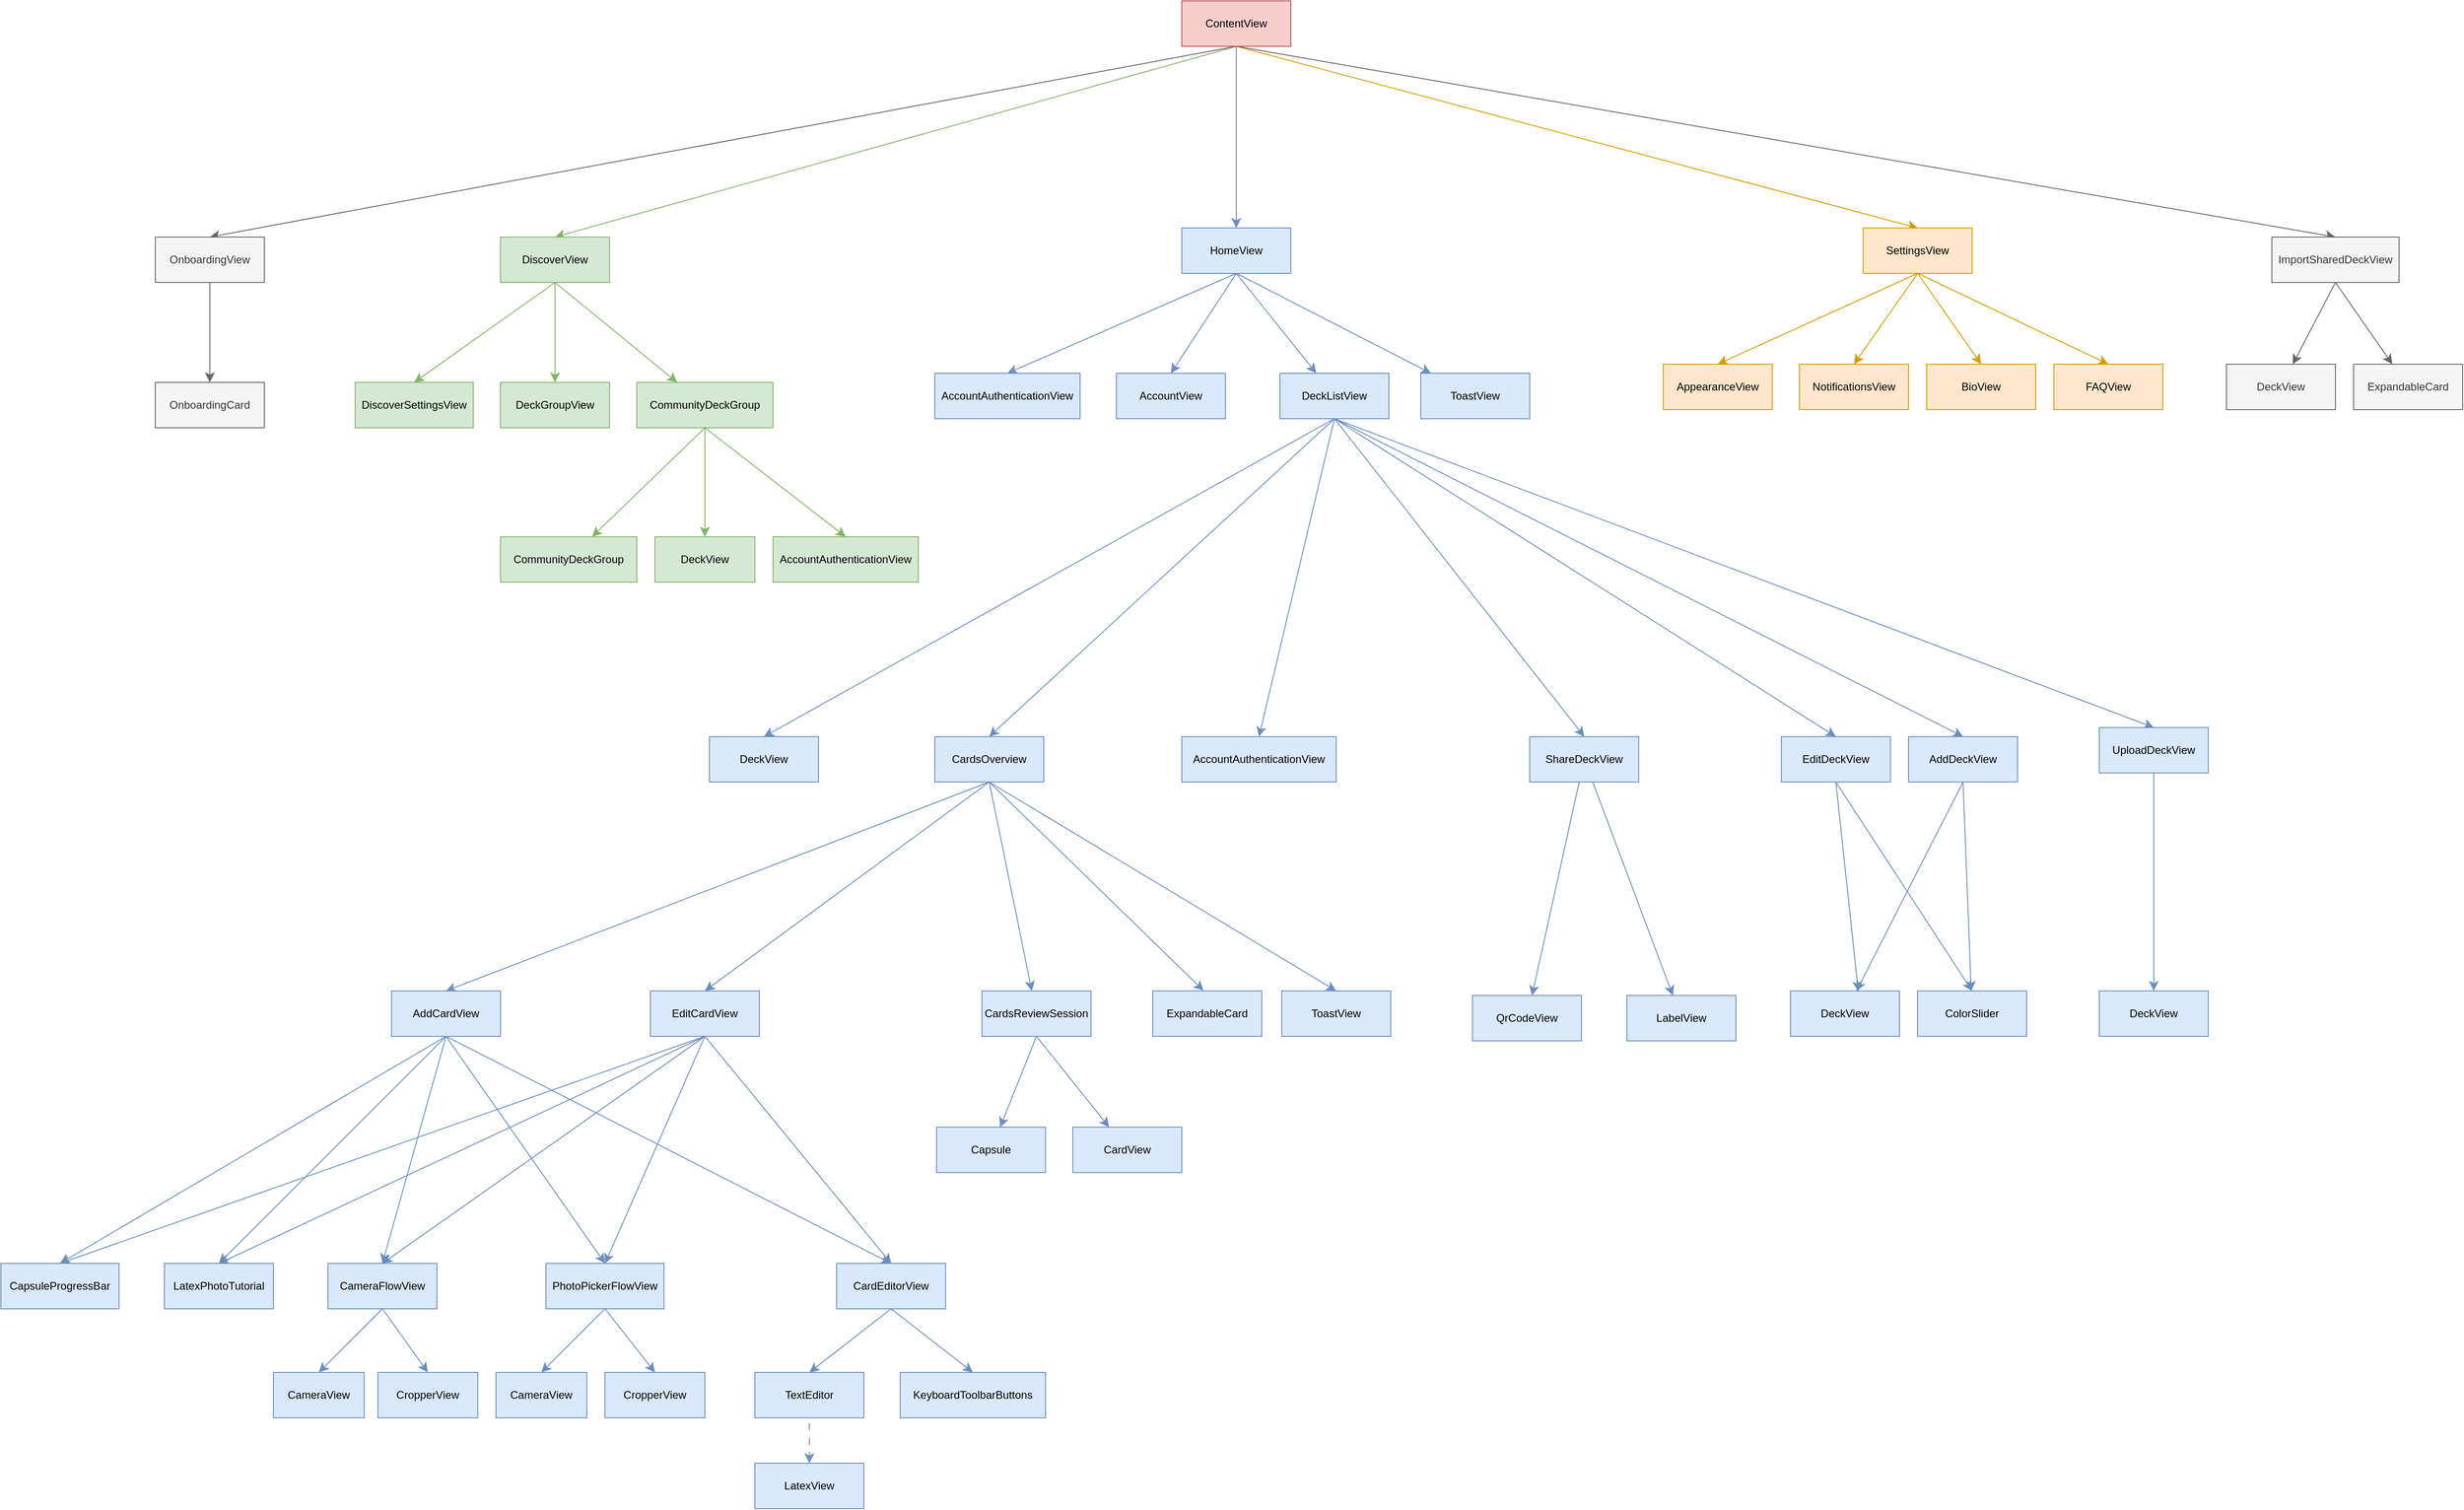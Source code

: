 <mxfile version="27.1.1">
  <diagram name="Page-1" id="-WR8DfkSUxg_KBe9YU5m">
    <mxGraphModel dx="4283" dy="1524" grid="1" gridSize="10" guides="1" tooltips="1" connect="1" arrows="1" fold="1" page="1" pageScale="1" pageWidth="850" pageHeight="1100" math="0" shadow="0">
      <root>
        <mxCell id="0" />
        <mxCell id="1" parent="0" />
        <mxCell id="0SsIEOhFhzTk_DGAFsbN-10" value="" style="edgeStyle=none;curved=1;rounded=0;orthogonalLoop=1;jettySize=auto;html=1;fontSize=12;startSize=8;endSize=8;entryX=0.5;entryY=0;entryDx=0;entryDy=0;exitX=0.5;exitY=1;exitDx=0;exitDy=0;fillColor=#ffe6cc;strokeColor=#d79b00;" edge="1" parent="1" source="0SsIEOhFhzTk_DGAFsbN-2" target="0SsIEOhFhzTk_DGAFsbN-9">
          <mxGeometry relative="1" as="geometry" />
        </mxCell>
        <mxCell id="0SsIEOhFhzTk_DGAFsbN-14" value="" style="edgeStyle=none;curved=1;rounded=0;orthogonalLoop=1;jettySize=auto;html=1;fontSize=12;startSize=8;endSize=8;entryX=0.5;entryY=0;entryDx=0;entryDy=0;exitX=0.5;exitY=1;exitDx=0;exitDy=0;fillColor=#d5e8d4;strokeColor=#82b366;" edge="1" parent="1" source="0SsIEOhFhzTk_DGAFsbN-2" target="0SsIEOhFhzTk_DGAFsbN-13">
          <mxGeometry relative="1" as="geometry" />
        </mxCell>
        <mxCell id="0SsIEOhFhzTk_DGAFsbN-16" value="" style="edgeStyle=none;curved=1;rounded=0;orthogonalLoop=1;jettySize=auto;html=1;fontSize=12;startSize=8;endSize=8;exitX=0.5;exitY=1;exitDx=0;exitDy=0;flowAnimation=0;fillColor=#dae8fc;strokeColor=#6c8ebf;" edge="1" parent="1" source="0SsIEOhFhzTk_DGAFsbN-2" target="0SsIEOhFhzTk_DGAFsbN-15">
          <mxGeometry relative="1" as="geometry" />
        </mxCell>
        <mxCell id="0SsIEOhFhzTk_DGAFsbN-18" value="" style="edgeStyle=none;curved=1;rounded=0;orthogonalLoop=1;jettySize=auto;html=1;fontSize=12;startSize=8;endSize=8;entryX=0.5;entryY=0;entryDx=0;entryDy=0;exitX=0.5;exitY=1;exitDx=0;exitDy=0;fillColor=#f5f5f5;strokeColor=#666666;" edge="1" parent="1" source="0SsIEOhFhzTk_DGAFsbN-2" target="0SsIEOhFhzTk_DGAFsbN-17">
          <mxGeometry relative="1" as="geometry" />
        </mxCell>
        <mxCell id="0SsIEOhFhzTk_DGAFsbN-20" value="" style="edgeStyle=none;curved=1;rounded=0;orthogonalLoop=1;jettySize=auto;html=1;fontSize=12;startSize=8;endSize=8;entryX=0.5;entryY=0;entryDx=0;entryDy=0;exitX=0.5;exitY=1;exitDx=0;exitDy=0;fillColor=#f5f5f5;strokeColor=#666666;" edge="1" parent="1" source="0SsIEOhFhzTk_DGAFsbN-2" target="0SsIEOhFhzTk_DGAFsbN-19">
          <mxGeometry relative="1" as="geometry" />
        </mxCell>
        <mxCell id="0SsIEOhFhzTk_DGAFsbN-2" value="ContentView" style="whiteSpace=wrap;html=1;rounded=0;fillColor=#f8cecc;strokeColor=#b85450;" vertex="1" parent="1">
          <mxGeometry x="370" y="430" width="120" height="50" as="geometry" />
        </mxCell>
        <mxCell id="0SsIEOhFhzTk_DGAFsbN-73" value="" style="edgeStyle=none;curved=1;rounded=0;orthogonalLoop=1;jettySize=auto;html=1;fontSize=12;startSize=8;endSize=8;exitX=0.5;exitY=1;exitDx=0;exitDy=0;entryX=0.5;entryY=0;entryDx=0;entryDy=0;fillColor=#ffe6cc;strokeColor=#d79b00;" edge="1" parent="1" source="0SsIEOhFhzTk_DGAFsbN-9" target="0SsIEOhFhzTk_DGAFsbN-72">
          <mxGeometry relative="1" as="geometry" />
        </mxCell>
        <mxCell id="0SsIEOhFhzTk_DGAFsbN-75" value="" style="edgeStyle=none;curved=1;rounded=0;orthogonalLoop=1;jettySize=auto;html=1;fontSize=12;startSize=8;endSize=8;exitX=0.5;exitY=1;exitDx=0;exitDy=0;entryX=0.5;entryY=0;entryDx=0;entryDy=0;fillColor=#ffe6cc;strokeColor=#d79b00;" edge="1" parent="1" source="0SsIEOhFhzTk_DGAFsbN-9" target="0SsIEOhFhzTk_DGAFsbN-74">
          <mxGeometry relative="1" as="geometry" />
        </mxCell>
        <mxCell id="0SsIEOhFhzTk_DGAFsbN-79" value="" style="edgeStyle=none;curved=1;rounded=0;orthogonalLoop=1;jettySize=auto;html=1;fontSize=12;startSize=8;endSize=8;exitX=0.5;exitY=1;exitDx=0;exitDy=0;entryX=0.5;entryY=0;entryDx=0;entryDy=0;fillColor=#ffe6cc;strokeColor=#d79b00;" edge="1" parent="1" source="0SsIEOhFhzTk_DGAFsbN-9" target="0SsIEOhFhzTk_DGAFsbN-78">
          <mxGeometry relative="1" as="geometry" />
        </mxCell>
        <mxCell id="0SsIEOhFhzTk_DGAFsbN-81" value="" style="edgeStyle=none;curved=1;rounded=0;orthogonalLoop=1;jettySize=auto;html=1;fontSize=12;startSize=8;endSize=8;exitX=0.5;exitY=1;exitDx=0;exitDy=0;entryX=0.5;entryY=0;entryDx=0;entryDy=0;fillColor=#ffe6cc;strokeColor=#d79b00;" edge="1" parent="1" source="0SsIEOhFhzTk_DGAFsbN-9" target="0SsIEOhFhzTk_DGAFsbN-80">
          <mxGeometry relative="1" as="geometry" />
        </mxCell>
        <mxCell id="0SsIEOhFhzTk_DGAFsbN-9" value="SettingsView" style="whiteSpace=wrap;html=1;rounded=0;fillColor=#ffe6cc;strokeColor=#d79b00;" vertex="1" parent="1">
          <mxGeometry x="1120" y="680" width="120" height="50" as="geometry" />
        </mxCell>
        <mxCell id="0SsIEOhFhzTk_DGAFsbN-30" value="" style="edgeStyle=none;curved=1;rounded=0;orthogonalLoop=1;jettySize=auto;html=1;fontSize=12;startSize=8;endSize=8;exitX=0.5;exitY=1;exitDx=0;exitDy=0;fillColor=#d5e8d4;strokeColor=#82b366;" edge="1" parent="1" source="0SsIEOhFhzTk_DGAFsbN-13" target="0SsIEOhFhzTk_DGAFsbN-29">
          <mxGeometry relative="1" as="geometry" />
        </mxCell>
        <mxCell id="0SsIEOhFhzTk_DGAFsbN-32" value="" style="edgeStyle=none;curved=1;rounded=0;orthogonalLoop=1;jettySize=auto;html=1;fontSize=12;startSize=8;endSize=8;entryX=0.5;entryY=0;entryDx=0;entryDy=0;exitX=0.5;exitY=1;exitDx=0;exitDy=0;fillColor=#d5e8d4;strokeColor=#82b366;" edge="1" parent="1" source="0SsIEOhFhzTk_DGAFsbN-13" target="0SsIEOhFhzTk_DGAFsbN-31">
          <mxGeometry relative="1" as="geometry">
            <mxPoint x="-143" y="900" as="targetPoint" />
          </mxGeometry>
        </mxCell>
        <mxCell id="0SsIEOhFhzTk_DGAFsbN-34" value="" style="edgeStyle=none;curved=1;rounded=0;orthogonalLoop=1;jettySize=auto;html=1;fontSize=12;startSize=8;endSize=8;exitX=0.5;exitY=1;exitDx=0;exitDy=0;fillColor=#d5e8d4;strokeColor=#82b366;" edge="1" parent="1" source="0SsIEOhFhzTk_DGAFsbN-13" target="0SsIEOhFhzTk_DGAFsbN-33">
          <mxGeometry relative="1" as="geometry" />
        </mxCell>
        <mxCell id="0SsIEOhFhzTk_DGAFsbN-13" value="DiscoverView" style="whiteSpace=wrap;html=1;rounded=0;fillColor=#d5e8d4;strokeColor=#82b366;" vertex="1" parent="1">
          <mxGeometry x="-380" y="690" width="120" height="50" as="geometry" />
        </mxCell>
        <mxCell id="0SsIEOhFhzTk_DGAFsbN-44" value="" style="edgeStyle=none;curved=1;rounded=0;orthogonalLoop=1;jettySize=auto;html=1;fontSize=12;startSize=8;endSize=8;exitX=0.5;exitY=1;exitDx=0;exitDy=0;flowAnimation=0;fillColor=#dae8fc;strokeColor=#6c8ebf;" edge="1" parent="1" source="0SsIEOhFhzTk_DGAFsbN-15" target="0SsIEOhFhzTk_DGAFsbN-43">
          <mxGeometry relative="1" as="geometry" />
        </mxCell>
        <mxCell id="0SsIEOhFhzTk_DGAFsbN-47" value="" style="edgeStyle=none;curved=1;rounded=0;orthogonalLoop=1;jettySize=auto;html=1;fontSize=12;startSize=8;endSize=8;exitX=0.5;exitY=1;exitDx=0;exitDy=0;fillColor=#dae8fc;strokeColor=#6c8ebf;" edge="1" parent="1" source="0SsIEOhFhzTk_DGAFsbN-15" target="0SsIEOhFhzTk_DGAFsbN-46">
          <mxGeometry relative="1" as="geometry" />
        </mxCell>
        <mxCell id="0SsIEOhFhzTk_DGAFsbN-49" value="" style="edgeStyle=none;curved=1;rounded=0;orthogonalLoop=1;jettySize=auto;html=1;fontSize=12;startSize=8;endSize=8;exitX=0.5;exitY=1;exitDx=0;exitDy=0;entryX=0.5;entryY=0;entryDx=0;entryDy=0;fillColor=#dae8fc;strokeColor=#6c8ebf;" edge="1" parent="1" source="0SsIEOhFhzTk_DGAFsbN-15" target="0SsIEOhFhzTk_DGAFsbN-48">
          <mxGeometry relative="1" as="geometry" />
        </mxCell>
        <mxCell id="0SsIEOhFhzTk_DGAFsbN-54" value="" style="edgeStyle=none;curved=1;rounded=0;orthogonalLoop=1;jettySize=auto;html=1;fontSize=12;startSize=8;endSize=8;exitX=0.5;exitY=1;exitDx=0;exitDy=0;entryX=0.5;entryY=0;entryDx=0;entryDy=0;fillColor=#dae8fc;strokeColor=#6c8ebf;" edge="1" parent="1" source="0SsIEOhFhzTk_DGAFsbN-15" target="0SsIEOhFhzTk_DGAFsbN-53">
          <mxGeometry relative="1" as="geometry" />
        </mxCell>
        <mxCell id="0SsIEOhFhzTk_DGAFsbN-15" value="HomeView" style="whiteSpace=wrap;html=1;rounded=0;fillColor=#dae8fc;strokeColor=#6c8ebf;" vertex="1" parent="1">
          <mxGeometry x="370" y="680" width="120" height="50" as="geometry" />
        </mxCell>
        <mxCell id="0SsIEOhFhzTk_DGAFsbN-26" value="" style="edgeStyle=none;curved=1;rounded=0;orthogonalLoop=1;jettySize=auto;html=1;fontSize=12;startSize=8;endSize=8;exitX=0.5;exitY=1;exitDx=0;exitDy=0;fillColor=#f5f5f5;strokeColor=#666666;" edge="1" parent="1" source="0SsIEOhFhzTk_DGAFsbN-17" target="0SsIEOhFhzTk_DGAFsbN-25">
          <mxGeometry relative="1" as="geometry" />
        </mxCell>
        <mxCell id="0SsIEOhFhzTk_DGAFsbN-28" value="" style="edgeStyle=none;curved=1;rounded=0;orthogonalLoop=1;jettySize=auto;html=1;fontSize=12;startSize=8;endSize=8;exitX=0.5;exitY=1;exitDx=0;exitDy=0;fillColor=#f5f5f5;strokeColor=#666666;" edge="1" parent="1" source="0SsIEOhFhzTk_DGAFsbN-17" target="0SsIEOhFhzTk_DGAFsbN-27">
          <mxGeometry relative="1" as="geometry" />
        </mxCell>
        <mxCell id="0SsIEOhFhzTk_DGAFsbN-17" value="ImportSharedDeckView" style="whiteSpace=wrap;html=1;rounded=0;fillColor=#f5f5f5;fontColor=#333333;strokeColor=#666666;" vertex="1" parent="1">
          <mxGeometry x="1570" y="690" width="140" height="50" as="geometry" />
        </mxCell>
        <mxCell id="0SsIEOhFhzTk_DGAFsbN-23" value="" style="edgeStyle=none;curved=1;rounded=0;orthogonalLoop=1;jettySize=auto;html=1;fontSize=12;startSize=8;endSize=8;fillColor=#f5f5f5;strokeColor=#666666;" edge="1" parent="1" source="0SsIEOhFhzTk_DGAFsbN-19" target="0SsIEOhFhzTk_DGAFsbN-22">
          <mxGeometry relative="1" as="geometry" />
        </mxCell>
        <mxCell id="0SsIEOhFhzTk_DGAFsbN-19" value="OnboardingView" style="whiteSpace=wrap;html=1;rounded=0;fillColor=#f5f5f5;fontColor=#333333;strokeColor=#666666;" vertex="1" parent="1">
          <mxGeometry x="-760" y="690" width="120" height="50" as="geometry" />
        </mxCell>
        <mxCell id="0SsIEOhFhzTk_DGAFsbN-22" value="OnboardingCard" style="whiteSpace=wrap;html=1;rounded=0;fillColor=#f5f5f5;fontColor=#333333;strokeColor=#666666;" vertex="1" parent="1">
          <mxGeometry x="-760" y="850" width="120" height="50" as="geometry" />
        </mxCell>
        <mxCell id="0SsIEOhFhzTk_DGAFsbN-25" value="DeckView" style="whiteSpace=wrap;html=1;rounded=0;fillColor=#f5f5f5;fontColor=#333333;strokeColor=#666666;" vertex="1" parent="1">
          <mxGeometry x="1520" y="830" width="120" height="50" as="geometry" />
        </mxCell>
        <mxCell id="0SsIEOhFhzTk_DGAFsbN-27" value="ExpandableCard" style="whiteSpace=wrap;html=1;rounded=0;fillColor=#f5f5f5;fontColor=#333333;strokeColor=#666666;" vertex="1" parent="1">
          <mxGeometry x="1660" y="830" width="120" height="50" as="geometry" />
        </mxCell>
        <mxCell id="0SsIEOhFhzTk_DGAFsbN-36" value="" style="edgeStyle=none;curved=1;rounded=0;orthogonalLoop=1;jettySize=auto;html=1;fontSize=12;startSize=8;endSize=8;exitX=0.5;exitY=1;exitDx=0;exitDy=0;fillColor=#d5e8d4;strokeColor=#82b366;" edge="1" parent="1" source="0SsIEOhFhzTk_DGAFsbN-29" target="0SsIEOhFhzTk_DGAFsbN-35">
          <mxGeometry relative="1" as="geometry" />
        </mxCell>
        <mxCell id="0SsIEOhFhzTk_DGAFsbN-39" value="" style="edgeStyle=none;curved=1;rounded=0;orthogonalLoop=1;jettySize=auto;html=1;fontSize=12;startSize=8;endSize=8;exitX=0.5;exitY=1;exitDx=0;exitDy=0;entryX=0.5;entryY=0;entryDx=0;entryDy=0;fillColor=#d5e8d4;strokeColor=#82b366;" edge="1" parent="1" source="0SsIEOhFhzTk_DGAFsbN-29" target="0SsIEOhFhzTk_DGAFsbN-38">
          <mxGeometry relative="1" as="geometry" />
        </mxCell>
        <mxCell id="0SsIEOhFhzTk_DGAFsbN-42" value="" style="edgeStyle=none;curved=1;rounded=0;orthogonalLoop=1;jettySize=auto;html=1;fontSize=12;startSize=8;endSize=8;exitX=0.5;exitY=1;exitDx=0;exitDy=0;entryX=0.5;entryY=0;entryDx=0;entryDy=0;fillColor=#d5e8d4;strokeColor=#82b366;" edge="1" parent="1" source="0SsIEOhFhzTk_DGAFsbN-29" target="0SsIEOhFhzTk_DGAFsbN-41">
          <mxGeometry relative="1" as="geometry" />
        </mxCell>
        <mxCell id="0SsIEOhFhzTk_DGAFsbN-29" value="CommunityDeckGroup" style="whiteSpace=wrap;html=1;rounded=0;fillColor=#d5e8d4;strokeColor=#82b366;" vertex="1" parent="1">
          <mxGeometry x="-230" y="850" width="150" height="50" as="geometry" />
        </mxCell>
        <mxCell id="0SsIEOhFhzTk_DGAFsbN-31" value="DiscoverSettingsView" style="whiteSpace=wrap;html=1;rounded=0;fillColor=#d5e8d4;strokeColor=#82b366;" vertex="1" parent="1">
          <mxGeometry x="-540" y="850" width="130" height="50" as="geometry" />
        </mxCell>
        <mxCell id="0SsIEOhFhzTk_DGAFsbN-33" value="DeckGroupView" style="whiteSpace=wrap;html=1;rounded=0;fillColor=#d5e8d4;strokeColor=#82b366;" vertex="1" parent="1">
          <mxGeometry x="-380" y="850" width="120" height="50" as="geometry" />
        </mxCell>
        <mxCell id="0SsIEOhFhzTk_DGAFsbN-35" value="CommunityDeckGroup" style="whiteSpace=wrap;html=1;rounded=0;fillColor=#d5e8d4;strokeColor=#82b366;" vertex="1" parent="1">
          <mxGeometry x="-380" y="1020" width="150" height="50" as="geometry" />
        </mxCell>
        <mxCell id="0SsIEOhFhzTk_DGAFsbN-38" value="DeckView" style="whiteSpace=wrap;html=1;rounded=0;fillColor=#d5e8d4;strokeColor=#82b366;" vertex="1" parent="1">
          <mxGeometry x="-210" y="1020" width="110" height="50" as="geometry" />
        </mxCell>
        <mxCell id="0SsIEOhFhzTk_DGAFsbN-41" value="AccountAuthenticationView" style="whiteSpace=wrap;html=1;rounded=0;fillColor=#d5e8d4;strokeColor=#82b366;" vertex="1" parent="1">
          <mxGeometry x="-80" y="1020" width="160" height="50" as="geometry" />
        </mxCell>
        <mxCell id="0SsIEOhFhzTk_DGAFsbN-56" value="" style="edgeStyle=none;curved=1;rounded=0;orthogonalLoop=1;jettySize=auto;html=1;fontSize=12;startSize=8;endSize=8;exitX=0.5;exitY=1;exitDx=0;exitDy=0;entryX=0.5;entryY=0;entryDx=0;entryDy=0;flowAnimation=0;fillColor=#dae8fc;strokeColor=#6c8ebf;" edge="1" parent="1" source="0SsIEOhFhzTk_DGAFsbN-43" target="0SsIEOhFhzTk_DGAFsbN-55">
          <mxGeometry relative="1" as="geometry">
            <mxPoint x="510" y="900" as="sourcePoint" />
          </mxGeometry>
        </mxCell>
        <mxCell id="0SsIEOhFhzTk_DGAFsbN-58" value="" style="edgeStyle=none;curved=1;rounded=0;orthogonalLoop=1;jettySize=auto;html=1;fontSize=12;startSize=8;endSize=8;exitX=0.5;exitY=1;exitDx=0;exitDy=0;entryX=0.5;entryY=0;entryDx=0;entryDy=0;fillColor=#dae8fc;strokeColor=#6c8ebf;" edge="1" parent="1" source="0SsIEOhFhzTk_DGAFsbN-43" target="0SsIEOhFhzTk_DGAFsbN-57">
          <mxGeometry relative="1" as="geometry" />
        </mxCell>
        <mxCell id="0SsIEOhFhzTk_DGAFsbN-61" value="" style="edgeStyle=none;curved=1;rounded=0;orthogonalLoop=1;jettySize=auto;html=1;fontSize=12;startSize=8;endSize=8;exitX=0.5;exitY=1;exitDx=0;exitDy=0;entryX=0.5;entryY=0;entryDx=0;entryDy=0;fillColor=#dae8fc;strokeColor=#6c8ebf;" edge="1" parent="1" source="0SsIEOhFhzTk_DGAFsbN-43" target="0SsIEOhFhzTk_DGAFsbN-60">
          <mxGeometry relative="1" as="geometry">
            <mxPoint x="252" y="1150" as="targetPoint" />
          </mxGeometry>
        </mxCell>
        <mxCell id="0SsIEOhFhzTk_DGAFsbN-63" value="" style="edgeStyle=none;curved=1;rounded=0;orthogonalLoop=1;jettySize=auto;html=1;fontSize=12;startSize=8;endSize=8;exitX=0.5;exitY=1;exitDx=0;exitDy=0;entryX=0.5;entryY=0;entryDx=0;entryDy=0;fillColor=#dae8fc;strokeColor=#6c8ebf;" edge="1" parent="1" source="0SsIEOhFhzTk_DGAFsbN-43" target="0SsIEOhFhzTk_DGAFsbN-62">
          <mxGeometry relative="1" as="geometry" />
        </mxCell>
        <mxCell id="0SsIEOhFhzTk_DGAFsbN-65" value="" style="edgeStyle=none;curved=1;rounded=0;orthogonalLoop=1;jettySize=auto;html=1;fontSize=12;startSize=8;endSize=8;exitX=0.5;exitY=1;exitDx=0;exitDy=0;entryX=0.5;entryY=0;entryDx=0;entryDy=0;fillColor=#dae8fc;strokeColor=#6c8ebf;" edge="1" parent="1" source="0SsIEOhFhzTk_DGAFsbN-43" target="0SsIEOhFhzTk_DGAFsbN-64">
          <mxGeometry relative="1" as="geometry" />
        </mxCell>
        <mxCell id="0SsIEOhFhzTk_DGAFsbN-69" value="" style="edgeStyle=none;curved=1;rounded=0;orthogonalLoop=1;jettySize=auto;html=1;fontSize=12;startSize=8;endSize=8;exitX=0.5;exitY=1;exitDx=0;exitDy=0;entryX=0.5;entryY=0;entryDx=0;entryDy=0;fillColor=#dae8fc;strokeColor=#6c8ebf;" edge="1" parent="1" source="0SsIEOhFhzTk_DGAFsbN-43" target="0SsIEOhFhzTk_DGAFsbN-68">
          <mxGeometry relative="1" as="geometry" />
        </mxCell>
        <mxCell id="0SsIEOhFhzTk_DGAFsbN-71" value="" style="edgeStyle=none;curved=1;rounded=0;orthogonalLoop=1;jettySize=auto;html=1;fontSize=12;startSize=8;endSize=8;exitX=0.5;exitY=1;exitDx=0;exitDy=0;entryX=0.5;entryY=0;entryDx=0;entryDy=0;fillColor=#dae8fc;strokeColor=#6c8ebf;" edge="1" parent="1" source="0SsIEOhFhzTk_DGAFsbN-43" target="0SsIEOhFhzTk_DGAFsbN-70">
          <mxGeometry relative="1" as="geometry" />
        </mxCell>
        <mxCell id="0SsIEOhFhzTk_DGAFsbN-43" value="DeckListView" style="whiteSpace=wrap;html=1;rounded=0;fillColor=#dae8fc;strokeColor=#6c8ebf;" vertex="1" parent="1">
          <mxGeometry x="478" y="840" width="120" height="50" as="geometry" />
        </mxCell>
        <mxCell id="0SsIEOhFhzTk_DGAFsbN-46" value="ToastView" style="whiteSpace=wrap;html=1;rounded=0;fillColor=#dae8fc;strokeColor=#6c8ebf;" vertex="1" parent="1">
          <mxGeometry x="633" y="840" width="120" height="50" as="geometry" />
        </mxCell>
        <mxCell id="0SsIEOhFhzTk_DGAFsbN-48" value="AccountView" style="whiteSpace=wrap;html=1;rounded=0;fillColor=#dae8fc;strokeColor=#6c8ebf;" vertex="1" parent="1">
          <mxGeometry x="298" y="840" width="120" height="50" as="geometry" />
        </mxCell>
        <mxCell id="0SsIEOhFhzTk_DGAFsbN-53" value="AccountAuthenticationView" style="whiteSpace=wrap;html=1;rounded=0;fillColor=#dae8fc;strokeColor=#6c8ebf;" vertex="1" parent="1">
          <mxGeometry x="98" y="840" width="160" height="50" as="geometry" />
        </mxCell>
        <mxCell id="0SsIEOhFhzTk_DGAFsbN-83" value="" style="edgeStyle=none;curved=1;rounded=0;orthogonalLoop=1;jettySize=auto;html=1;fontSize=12;startSize=8;endSize=8;exitX=0.5;exitY=1;exitDx=0;exitDy=0;entryX=0.466;entryY=-0.006;entryDx=0;entryDy=0;entryPerimeter=0;fillColor=#dae8fc;strokeColor=#6c8ebf;" edge="1" parent="1" source="0SsIEOhFhzTk_DGAFsbN-55" target="0SsIEOhFhzTk_DGAFsbN-82">
          <mxGeometry relative="1" as="geometry" />
        </mxCell>
        <mxCell id="0SsIEOhFhzTk_DGAFsbN-85" value="" style="edgeStyle=none;curved=1;rounded=0;orthogonalLoop=1;jettySize=auto;html=1;fontSize=12;startSize=8;endSize=8;exitX=0.5;exitY=1;exitDx=0;exitDy=0;entryX=0.5;entryY=0;entryDx=0;entryDy=0;fillColor=#dae8fc;strokeColor=#6c8ebf;" edge="1" parent="1" source="0SsIEOhFhzTk_DGAFsbN-55" target="0SsIEOhFhzTk_DGAFsbN-84">
          <mxGeometry relative="1" as="geometry" />
        </mxCell>
        <mxCell id="0SsIEOhFhzTk_DGAFsbN-88" value="" style="edgeStyle=none;curved=1;rounded=0;orthogonalLoop=1;jettySize=auto;html=1;fontSize=12;startSize=8;endSize=8;exitX=0.5;exitY=1;exitDx=0;exitDy=0;entryX=0.5;entryY=0;entryDx=0;entryDy=0;flowAnimation=0;fillColor=#dae8fc;strokeColor=#6c8ebf;" edge="1" parent="1" source="0SsIEOhFhzTk_DGAFsbN-55" target="0SsIEOhFhzTk_DGAFsbN-87">
          <mxGeometry relative="1" as="geometry" />
        </mxCell>
        <mxCell id="0SsIEOhFhzTk_DGAFsbN-90" value="" style="edgeStyle=none;curved=1;rounded=0;orthogonalLoop=1;jettySize=auto;html=1;fontSize=12;startSize=8;endSize=8;exitX=0.5;exitY=1;exitDx=0;exitDy=0;entryX=0.5;entryY=0;entryDx=0;entryDy=0;fillColor=#dae8fc;strokeColor=#6c8ebf;" edge="1" parent="1" source="0SsIEOhFhzTk_DGAFsbN-55" target="0SsIEOhFhzTk_DGAFsbN-89">
          <mxGeometry relative="1" as="geometry">
            <mxPoint x="10" y="1540" as="targetPoint" />
          </mxGeometry>
        </mxCell>
        <mxCell id="0SsIEOhFhzTk_DGAFsbN-92" value="" style="edgeStyle=none;curved=1;rounded=0;orthogonalLoop=1;jettySize=auto;html=1;fontSize=12;startSize=8;endSize=8;exitX=0.5;exitY=1;exitDx=0;exitDy=0;fillColor=#dae8fc;strokeColor=#6c8ebf;" edge="1" parent="1" source="0SsIEOhFhzTk_DGAFsbN-55" target="0SsIEOhFhzTk_DGAFsbN-91">
          <mxGeometry relative="1" as="geometry" />
        </mxCell>
        <mxCell id="0SsIEOhFhzTk_DGAFsbN-55" value="CardsOverview" style="whiteSpace=wrap;html=1;rounded=0;fillColor=#dae8fc;strokeColor=#6c8ebf;" vertex="1" parent="1">
          <mxGeometry x="98" y="1240" width="120" height="50" as="geometry" />
        </mxCell>
        <mxCell id="0SsIEOhFhzTk_DGAFsbN-57" value="DeckView" style="whiteSpace=wrap;html=1;rounded=0;fillColor=#dae8fc;strokeColor=#6c8ebf;" vertex="1" parent="1">
          <mxGeometry x="-150" y="1240" width="120" height="50" as="geometry" />
        </mxCell>
        <mxCell id="0SsIEOhFhzTk_DGAFsbN-60" value="AccountAuthenticationView" style="whiteSpace=wrap;html=1;rounded=0;fillColor=#dae8fc;strokeColor=#6c8ebf;" vertex="1" parent="1">
          <mxGeometry x="370" y="1240" width="170" height="50" as="geometry" />
        </mxCell>
        <mxCell id="0SsIEOhFhzTk_DGAFsbN-166" value="" style="edgeStyle=none;curved=1;rounded=0;orthogonalLoop=1;jettySize=auto;html=1;fontSize=12;startSize=8;endSize=8;fillColor=#dae8fc;strokeColor=#6c8ebf;" edge="1" parent="1" source="0SsIEOhFhzTk_DGAFsbN-62" target="0SsIEOhFhzTk_DGAFsbN-165">
          <mxGeometry relative="1" as="geometry" />
        </mxCell>
        <mxCell id="0SsIEOhFhzTk_DGAFsbN-168" value="" style="edgeStyle=none;curved=1;rounded=0;orthogonalLoop=1;jettySize=auto;html=1;fontSize=12;startSize=8;endSize=8;fillColor=#dae8fc;strokeColor=#6c8ebf;" edge="1" parent="1" source="0SsIEOhFhzTk_DGAFsbN-62" target="0SsIEOhFhzTk_DGAFsbN-167">
          <mxGeometry relative="1" as="geometry" />
        </mxCell>
        <mxCell id="0SsIEOhFhzTk_DGAFsbN-62" value="ShareDeckView" style="whiteSpace=wrap;html=1;rounded=0;fillColor=#dae8fc;strokeColor=#6c8ebf;" vertex="1" parent="1">
          <mxGeometry x="753" y="1240" width="120" height="50" as="geometry" />
        </mxCell>
        <mxCell id="0SsIEOhFhzTk_DGAFsbN-163" style="edgeStyle=none;curved=1;rounded=0;orthogonalLoop=1;jettySize=auto;html=1;exitX=0.5;exitY=1;exitDx=0;exitDy=0;entryX=0.5;entryY=0;entryDx=0;entryDy=0;fontSize=12;startSize=8;endSize=8;fillColor=#dae8fc;strokeColor=#6c8ebf;" edge="1" parent="1" source="0SsIEOhFhzTk_DGAFsbN-64" target="0SsIEOhFhzTk_DGAFsbN-111">
          <mxGeometry relative="1" as="geometry" />
        </mxCell>
        <mxCell id="0SsIEOhFhzTk_DGAFsbN-64" value="EditDeckView" style="whiteSpace=wrap;html=1;rounded=0;fillColor=#dae8fc;strokeColor=#6c8ebf;" vertex="1" parent="1">
          <mxGeometry x="1030" y="1240" width="120" height="50" as="geometry" />
        </mxCell>
        <mxCell id="0SsIEOhFhzTk_DGAFsbN-112" value="" style="edgeStyle=none;curved=1;rounded=0;orthogonalLoop=1;jettySize=auto;html=1;fontSize=12;startSize=8;endSize=8;fillColor=#dae8fc;strokeColor=#6c8ebf;exitX=0.5;exitY=1;exitDx=0;exitDy=0;" edge="1" parent="1" source="0SsIEOhFhzTk_DGAFsbN-68" target="0SsIEOhFhzTk_DGAFsbN-111">
          <mxGeometry relative="1" as="geometry" />
        </mxCell>
        <mxCell id="0SsIEOhFhzTk_DGAFsbN-157" value="" style="edgeStyle=none;curved=1;rounded=0;orthogonalLoop=1;jettySize=auto;html=1;fontSize=12;startSize=8;endSize=8;fillColor=#dae8fc;strokeColor=#6c8ebf;exitX=0.5;exitY=1;exitDx=0;exitDy=0;" edge="1" parent="1" source="0SsIEOhFhzTk_DGAFsbN-68" target="0SsIEOhFhzTk_DGAFsbN-156">
          <mxGeometry relative="1" as="geometry" />
        </mxCell>
        <mxCell id="0SsIEOhFhzTk_DGAFsbN-68" value="AddDeckView" style="whiteSpace=wrap;html=1;rounded=0;fillColor=#dae8fc;strokeColor=#6c8ebf;" vertex="1" parent="1">
          <mxGeometry x="1170" y="1240" width="120" height="50" as="geometry" />
        </mxCell>
        <mxCell id="0SsIEOhFhzTk_DGAFsbN-171" value="" style="edgeStyle=none;curved=1;rounded=0;orthogonalLoop=1;jettySize=auto;html=1;fontSize=12;startSize=8;endSize=8;exitX=0.5;exitY=1;exitDx=0;exitDy=0;entryX=0.5;entryY=0;entryDx=0;entryDy=0;fillColor=#dae8fc;strokeColor=#6c8ebf;" edge="1" parent="1" source="0SsIEOhFhzTk_DGAFsbN-70" target="0SsIEOhFhzTk_DGAFsbN-170">
          <mxGeometry relative="1" as="geometry" />
        </mxCell>
        <mxCell id="0SsIEOhFhzTk_DGAFsbN-70" value="UploadDeckView" style="whiteSpace=wrap;html=1;rounded=0;fillColor=#dae8fc;strokeColor=#6c8ebf;" vertex="1" parent="1">
          <mxGeometry x="1380" y="1230" width="120" height="50" as="geometry" />
        </mxCell>
        <mxCell id="0SsIEOhFhzTk_DGAFsbN-72" value="AppearanceView" style="whiteSpace=wrap;html=1;rounded=0;fillColor=#ffe6cc;strokeColor=#d79b00;" vertex="1" parent="1">
          <mxGeometry x="900" y="830" width="120" height="50" as="geometry" />
        </mxCell>
        <mxCell id="0SsIEOhFhzTk_DGAFsbN-74" value="NotificationsView" style="whiteSpace=wrap;html=1;rounded=0;fillColor=#ffe6cc;strokeColor=#d79b00;" vertex="1" parent="1">
          <mxGeometry x="1050" y="830" width="120" height="50" as="geometry" />
        </mxCell>
        <mxCell id="0SsIEOhFhzTk_DGAFsbN-78" value="BioView" style="whiteSpace=wrap;html=1;rounded=0;fillColor=#ffe6cc;strokeColor=#d79b00;" vertex="1" parent="1">
          <mxGeometry x="1190" y="830" width="120" height="50" as="geometry" />
        </mxCell>
        <mxCell id="0SsIEOhFhzTk_DGAFsbN-80" value="FAQView" style="whiteSpace=wrap;html=1;rounded=0;fillColor=#ffe6cc;strokeColor=#d79b00;" vertex="1" parent="1">
          <mxGeometry x="1330" y="830" width="120" height="50" as="geometry" />
        </mxCell>
        <mxCell id="0SsIEOhFhzTk_DGAFsbN-82" value="ExpandableCard" style="whiteSpace=wrap;html=1;rounded=0;fillColor=#dae8fc;strokeColor=#6c8ebf;" vertex="1" parent="1">
          <mxGeometry x="338" y="1520" width="120" height="50" as="geometry" />
        </mxCell>
        <mxCell id="0SsIEOhFhzTk_DGAFsbN-84" value="ToastView" style="whiteSpace=wrap;html=1;rounded=0;fillColor=#dae8fc;strokeColor=#6c8ebf;" vertex="1" parent="1">
          <mxGeometry x="480" y="1520" width="120" height="50" as="geometry" />
        </mxCell>
        <mxCell id="0SsIEOhFhzTk_DGAFsbN-97" value="" style="edgeStyle=none;curved=1;rounded=0;orthogonalLoop=1;jettySize=auto;html=1;fontSize=12;startSize=8;endSize=8;exitX=0.5;exitY=1;exitDx=0;exitDy=0;entryX=0.5;entryY=0;entryDx=0;entryDy=0;flowAnimation=0;fillColor=#dae8fc;strokeColor=#6c8ebf;" edge="1" parent="1" source="0SsIEOhFhzTk_DGAFsbN-87" target="0SsIEOhFhzTk_DGAFsbN-96">
          <mxGeometry relative="1" as="geometry" />
        </mxCell>
        <mxCell id="0SsIEOhFhzTk_DGAFsbN-128" value="" style="edgeStyle=none;curved=1;rounded=0;orthogonalLoop=1;jettySize=auto;html=1;fontSize=12;startSize=8;endSize=8;exitX=0.5;exitY=1;exitDx=0;exitDy=0;entryX=0.5;entryY=0;entryDx=0;entryDy=0;fillColor=#dae8fc;strokeColor=#6c8ebf;flowAnimation=0;" edge="1" parent="1" source="0SsIEOhFhzTk_DGAFsbN-87" target="0SsIEOhFhzTk_DGAFsbN-127">
          <mxGeometry relative="1" as="geometry" />
        </mxCell>
        <mxCell id="0SsIEOhFhzTk_DGAFsbN-130" value="" style="edgeStyle=none;curved=1;rounded=0;orthogonalLoop=1;jettySize=auto;html=1;fontSize=12;startSize=8;endSize=8;exitX=0.5;exitY=1;exitDx=0;exitDy=0;entryX=0.5;entryY=0;entryDx=0;entryDy=0;fillColor=#dae8fc;strokeColor=#6c8ebf;flowAnimation=0;" edge="1" parent="1" source="0SsIEOhFhzTk_DGAFsbN-87" target="0SsIEOhFhzTk_DGAFsbN-129">
          <mxGeometry relative="1" as="geometry" />
        </mxCell>
        <mxCell id="0SsIEOhFhzTk_DGAFsbN-132" value="" style="edgeStyle=none;curved=1;rounded=0;orthogonalLoop=1;jettySize=auto;html=1;fontSize=12;startSize=8;endSize=8;exitX=0.5;exitY=1;exitDx=0;exitDy=0;entryX=0.5;entryY=0;entryDx=0;entryDy=0;fillColor=#dae8fc;strokeColor=#6c8ebf;flowAnimation=0;" edge="1" parent="1" source="0SsIEOhFhzTk_DGAFsbN-87" target="0SsIEOhFhzTk_DGAFsbN-131">
          <mxGeometry relative="1" as="geometry" />
        </mxCell>
        <mxCell id="0SsIEOhFhzTk_DGAFsbN-139" value="" style="edgeStyle=none;curved=1;rounded=0;orthogonalLoop=1;jettySize=auto;html=1;fontSize=12;startSize=8;endSize=8;entryX=0.5;entryY=0;entryDx=0;entryDy=0;exitX=0.5;exitY=1;exitDx=0;exitDy=0;fillColor=#dae8fc;strokeColor=#6c8ebf;flowAnimation=0;" edge="1" parent="1" source="0SsIEOhFhzTk_DGAFsbN-87" target="0SsIEOhFhzTk_DGAFsbN-138">
          <mxGeometry relative="1" as="geometry" />
        </mxCell>
        <mxCell id="0SsIEOhFhzTk_DGAFsbN-87" value="AddCardView" style="whiteSpace=wrap;html=1;rounded=0;fillColor=#dae8fc;strokeColor=#6c8ebf;" vertex="1" parent="1">
          <mxGeometry x="-500" y="1520" width="120" height="50" as="geometry" />
        </mxCell>
        <mxCell id="0SsIEOhFhzTk_DGAFsbN-150" style="edgeStyle=none;curved=1;rounded=0;orthogonalLoop=1;jettySize=auto;html=1;exitX=0.5;exitY=1;exitDx=0;exitDy=0;entryX=0.5;entryY=0;entryDx=0;entryDy=0;fontSize=12;startSize=8;endSize=8;fillColor=#dae8fc;strokeColor=#6c8ebf;flowAnimation=0;" edge="1" parent="1" source="0SsIEOhFhzTk_DGAFsbN-89" target="0SsIEOhFhzTk_DGAFsbN-96">
          <mxGeometry relative="1" as="geometry" />
        </mxCell>
        <mxCell id="0SsIEOhFhzTk_DGAFsbN-151" style="edgeStyle=none;curved=1;rounded=0;orthogonalLoop=1;jettySize=auto;html=1;exitX=0.5;exitY=1;exitDx=0;exitDy=0;entryX=0.5;entryY=0;entryDx=0;entryDy=0;fontSize=12;startSize=8;endSize=8;fillColor=#dae8fc;strokeColor=#6c8ebf;flowAnimation=0;" edge="1" parent="1" source="0SsIEOhFhzTk_DGAFsbN-89" target="0SsIEOhFhzTk_DGAFsbN-131">
          <mxGeometry relative="1" as="geometry" />
        </mxCell>
        <mxCell id="0SsIEOhFhzTk_DGAFsbN-152" style="edgeStyle=none;curved=1;rounded=0;orthogonalLoop=1;jettySize=auto;html=1;exitX=0.5;exitY=1;exitDx=0;exitDy=0;entryX=0.5;entryY=0;entryDx=0;entryDy=0;fontSize=12;startSize=8;endSize=8;fillColor=#dae8fc;strokeColor=#6c8ebf;flowAnimation=0;" edge="1" parent="1" source="0SsIEOhFhzTk_DGAFsbN-89" target="0SsIEOhFhzTk_DGAFsbN-129">
          <mxGeometry relative="1" as="geometry" />
        </mxCell>
        <mxCell id="0SsIEOhFhzTk_DGAFsbN-153" style="edgeStyle=none;curved=1;rounded=0;orthogonalLoop=1;jettySize=auto;html=1;exitX=0.5;exitY=1;exitDx=0;exitDy=0;entryX=0.5;entryY=0;entryDx=0;entryDy=0;fontSize=12;startSize=8;endSize=8;fillColor=#dae8fc;strokeColor=#6c8ebf;flowAnimation=0;" edge="1" parent="1" source="0SsIEOhFhzTk_DGAFsbN-89" target="0SsIEOhFhzTk_DGAFsbN-138">
          <mxGeometry relative="1" as="geometry" />
        </mxCell>
        <mxCell id="0SsIEOhFhzTk_DGAFsbN-154" style="edgeStyle=none;curved=1;rounded=0;orthogonalLoop=1;jettySize=auto;html=1;exitX=0.5;exitY=1;exitDx=0;exitDy=0;entryX=0.5;entryY=0;entryDx=0;entryDy=0;fontSize=12;startSize=8;endSize=8;fillColor=#dae8fc;strokeColor=#6c8ebf;flowAnimation=0;" edge="1" parent="1" source="0SsIEOhFhzTk_DGAFsbN-89" target="0SsIEOhFhzTk_DGAFsbN-127">
          <mxGeometry relative="1" as="geometry" />
        </mxCell>
        <mxCell id="0SsIEOhFhzTk_DGAFsbN-89" value="EditCardView" style="whiteSpace=wrap;html=1;rounded=0;fillColor=#dae8fc;strokeColor=#6c8ebf;" vertex="1" parent="1">
          <mxGeometry x="-215" y="1520" width="120" height="50" as="geometry" />
        </mxCell>
        <mxCell id="0SsIEOhFhzTk_DGAFsbN-159" value="" style="edgeStyle=none;curved=1;rounded=0;orthogonalLoop=1;jettySize=auto;html=1;fontSize=12;startSize=8;endSize=8;fillColor=#dae8fc;strokeColor=#6c8ebf;exitX=0.5;exitY=1;exitDx=0;exitDy=0;" edge="1" parent="1" source="0SsIEOhFhzTk_DGAFsbN-91" target="0SsIEOhFhzTk_DGAFsbN-158">
          <mxGeometry relative="1" as="geometry" />
        </mxCell>
        <mxCell id="0SsIEOhFhzTk_DGAFsbN-162" value="" style="edgeStyle=none;curved=1;rounded=0;orthogonalLoop=1;jettySize=auto;html=1;fontSize=12;startSize=8;endSize=8;fillColor=#dae8fc;strokeColor=#6c8ebf;exitX=0.5;exitY=1;exitDx=0;exitDy=0;" edge="1" parent="1" source="0SsIEOhFhzTk_DGAFsbN-91" target="0SsIEOhFhzTk_DGAFsbN-161">
          <mxGeometry relative="1" as="geometry" />
        </mxCell>
        <mxCell id="0SsIEOhFhzTk_DGAFsbN-91" value="CardsReviewSession" style="whiteSpace=wrap;html=1;rounded=0;fillColor=#dae8fc;strokeColor=#6c8ebf;" vertex="1" parent="1">
          <mxGeometry x="150" y="1520" width="120" height="50" as="geometry" />
        </mxCell>
        <mxCell id="0SsIEOhFhzTk_DGAFsbN-101" value="" style="edgeStyle=none;curved=1;rounded=0;orthogonalLoop=1;jettySize=auto;html=1;fontSize=12;startSize=8;endSize=8;exitX=0.5;exitY=1;exitDx=0;exitDy=0;entryX=0.5;entryY=0;entryDx=0;entryDy=0;fillColor=#dae8fc;strokeColor=#6c8ebf;flowAnimation=0;" edge="1" parent="1" source="0SsIEOhFhzTk_DGAFsbN-96" target="0SsIEOhFhzTk_DGAFsbN-100">
          <mxGeometry relative="1" as="geometry" />
        </mxCell>
        <mxCell id="0SsIEOhFhzTk_DGAFsbN-110" value="" style="edgeStyle=none;curved=1;rounded=0;orthogonalLoop=1;jettySize=auto;html=1;fontSize=12;startSize=8;endSize=8;exitX=0.5;exitY=1;exitDx=0;exitDy=0;entryX=0.5;entryY=0;entryDx=0;entryDy=0;fillColor=#dae8fc;strokeColor=#6c8ebf;flowAnimation=0;" edge="1" parent="1" source="0SsIEOhFhzTk_DGAFsbN-96" target="0SsIEOhFhzTk_DGAFsbN-109">
          <mxGeometry relative="1" as="geometry">
            <mxPoint x="265" y="1930" as="targetPoint" />
          </mxGeometry>
        </mxCell>
        <mxCell id="0SsIEOhFhzTk_DGAFsbN-96" value="CardEditorView" style="whiteSpace=wrap;html=1;rounded=0;fillColor=#dae8fc;strokeColor=#6c8ebf;" vertex="1" parent="1">
          <mxGeometry x="-10" y="1820" width="120" height="50" as="geometry" />
        </mxCell>
        <mxCell id="0SsIEOhFhzTk_DGAFsbN-105" value="" style="edgeStyle=none;curved=1;rounded=0;orthogonalLoop=1;jettySize=auto;html=1;fontSize=12;startSize=8;endSize=8;exitX=0.5;exitY=1;exitDx=0;exitDy=0;entryX=0.5;entryY=0;entryDx=0;entryDy=0;fillColor=#dae8fc;strokeColor=#6c8ebf;flowAnimation=1;" edge="1" parent="1" source="0SsIEOhFhzTk_DGAFsbN-100" target="0SsIEOhFhzTk_DGAFsbN-104">
          <mxGeometry relative="1" as="geometry" />
        </mxCell>
        <mxCell id="0SsIEOhFhzTk_DGAFsbN-100" value="TextEditor" style="whiteSpace=wrap;html=1;rounded=0;fillColor=#dae8fc;strokeColor=#6c8ebf;" vertex="1" parent="1">
          <mxGeometry x="-100" y="1940" width="120" height="50" as="geometry" />
        </mxCell>
        <mxCell id="0SsIEOhFhzTk_DGAFsbN-104" value="LatexView" style="whiteSpace=wrap;html=1;rounded=0;fillColor=#dae8fc;strokeColor=#6c8ebf;" vertex="1" parent="1">
          <mxGeometry x="-100" y="2040" width="120" height="50" as="geometry" />
        </mxCell>
        <mxCell id="0SsIEOhFhzTk_DGAFsbN-109" value="KeyboardToolbarButtons" style="whiteSpace=wrap;html=1;rounded=0;fillColor=#dae8fc;strokeColor=#6c8ebf;" vertex="1" parent="1">
          <mxGeometry x="60" y="1940" width="160" height="50" as="geometry" />
        </mxCell>
        <mxCell id="0SsIEOhFhzTk_DGAFsbN-111" value="ColorSlider" style="whiteSpace=wrap;html=1;rounded=0;fillColor=#dae8fc;strokeColor=#6c8ebf;" vertex="1" parent="1">
          <mxGeometry x="1180" y="1520" width="120" height="50" as="geometry" />
        </mxCell>
        <mxCell id="0SsIEOhFhzTk_DGAFsbN-127" value="CapsuleProgressBar" style="whiteSpace=wrap;html=1;rounded=0;fillColor=#dae8fc;strokeColor=#6c8ebf;" vertex="1" parent="1">
          <mxGeometry x="-930" y="1820" width="130" height="50" as="geometry" />
        </mxCell>
        <mxCell id="0SsIEOhFhzTk_DGAFsbN-141" value="" style="edgeStyle=none;curved=1;rounded=0;orthogonalLoop=1;jettySize=auto;html=1;fontSize=12;startSize=8;endSize=8;fillColor=#dae8fc;strokeColor=#6c8ebf;exitX=0.5;exitY=1;exitDx=0;exitDy=0;entryX=0.5;entryY=0;entryDx=0;entryDy=0;flowAnimation=0;" edge="1" parent="1" source="0SsIEOhFhzTk_DGAFsbN-129" target="0SsIEOhFhzTk_DGAFsbN-140">
          <mxGeometry relative="1" as="geometry" />
        </mxCell>
        <mxCell id="0SsIEOhFhzTk_DGAFsbN-146" value="" style="edgeStyle=none;curved=1;rounded=0;orthogonalLoop=1;jettySize=auto;html=1;fontSize=12;startSize=8;endSize=8;fillColor=#dae8fc;strokeColor=#6c8ebf;exitX=0.5;exitY=1;exitDx=0;exitDy=0;entryX=0.5;entryY=0;entryDx=0;entryDy=0;flowAnimation=0;" edge="1" parent="1" source="0SsIEOhFhzTk_DGAFsbN-129" target="0SsIEOhFhzTk_DGAFsbN-145">
          <mxGeometry relative="1" as="geometry" />
        </mxCell>
        <mxCell id="0SsIEOhFhzTk_DGAFsbN-129" value="CameraFlowView" style="whiteSpace=wrap;html=1;rounded=0;fillColor=#dae8fc;strokeColor=#6c8ebf;" vertex="1" parent="1">
          <mxGeometry x="-570" y="1820" width="120" height="50" as="geometry" />
        </mxCell>
        <mxCell id="0SsIEOhFhzTk_DGAFsbN-144" value="" style="edgeStyle=none;curved=1;rounded=0;orthogonalLoop=1;jettySize=auto;html=1;fontSize=12;startSize=8;endSize=8;fillColor=#dae8fc;strokeColor=#6c8ebf;entryX=0.5;entryY=0;entryDx=0;entryDy=0;exitX=0.5;exitY=1;exitDx=0;exitDy=0;flowAnimation=0;" edge="1" parent="1" source="0SsIEOhFhzTk_DGAFsbN-131" target="0SsIEOhFhzTk_DGAFsbN-143">
          <mxGeometry relative="1" as="geometry" />
        </mxCell>
        <mxCell id="0SsIEOhFhzTk_DGAFsbN-148" value="" style="edgeStyle=none;curved=1;rounded=0;orthogonalLoop=1;jettySize=auto;html=1;fontSize=12;startSize=8;endSize=8;entryX=0.5;entryY=0;entryDx=0;entryDy=0;fillColor=#dae8fc;strokeColor=#6c8ebf;exitX=0.5;exitY=1;exitDx=0;exitDy=0;flowAnimation=0;" edge="1" parent="1" source="0SsIEOhFhzTk_DGAFsbN-131" target="0SsIEOhFhzTk_DGAFsbN-147">
          <mxGeometry relative="1" as="geometry" />
        </mxCell>
        <mxCell id="0SsIEOhFhzTk_DGAFsbN-131" value="PhotoPickerFlowView" style="whiteSpace=wrap;html=1;rounded=0;fillColor=#dae8fc;strokeColor=#6c8ebf;" vertex="1" parent="1">
          <mxGeometry x="-330" y="1820" width="130" height="50" as="geometry" />
        </mxCell>
        <mxCell id="0SsIEOhFhzTk_DGAFsbN-138" value="LatexPhotoTutorial" style="whiteSpace=wrap;html=1;rounded=0;fillColor=#dae8fc;strokeColor=#6c8ebf;" vertex="1" parent="1">
          <mxGeometry x="-750" y="1820" width="120" height="50" as="geometry" />
        </mxCell>
        <mxCell id="0SsIEOhFhzTk_DGAFsbN-140" value="CropperView" style="whiteSpace=wrap;html=1;rounded=0;fillColor=#dae8fc;strokeColor=#6c8ebf;" vertex="1" parent="1">
          <mxGeometry x="-515" y="1940" width="110" height="50" as="geometry" />
        </mxCell>
        <mxCell id="0SsIEOhFhzTk_DGAFsbN-143" value="CropperView" style="whiteSpace=wrap;html=1;rounded=0;fillColor=#dae8fc;strokeColor=#6c8ebf;" vertex="1" parent="1">
          <mxGeometry x="-265" y="1940" width="110" height="50" as="geometry" />
        </mxCell>
        <mxCell id="0SsIEOhFhzTk_DGAFsbN-145" value="CameraView" style="whiteSpace=wrap;html=1;rounded=0;fillColor=#dae8fc;strokeColor=#6c8ebf;" vertex="1" parent="1">
          <mxGeometry x="-630" y="1940" width="100" height="50" as="geometry" />
        </mxCell>
        <mxCell id="0SsIEOhFhzTk_DGAFsbN-147" value="CameraView" style="whiteSpace=wrap;html=1;rounded=0;fillColor=#dae8fc;strokeColor=#6c8ebf;" vertex="1" parent="1">
          <mxGeometry x="-385" y="1940" width="100" height="50" as="geometry" />
        </mxCell>
        <mxCell id="0SsIEOhFhzTk_DGAFsbN-156" value="DeckView" style="whiteSpace=wrap;html=1;rounded=0;fillColor=#dae8fc;strokeColor=#6c8ebf;" vertex="1" parent="1">
          <mxGeometry x="1040" y="1520" width="120" height="50" as="geometry" />
        </mxCell>
        <mxCell id="0SsIEOhFhzTk_DGAFsbN-158" value="CardView" style="whiteSpace=wrap;html=1;rounded=0;fillColor=#dae8fc;strokeColor=#6c8ebf;" vertex="1" parent="1">
          <mxGeometry x="250" y="1670" width="120" height="50" as="geometry" />
        </mxCell>
        <mxCell id="0SsIEOhFhzTk_DGAFsbN-161" value="Capsule" style="whiteSpace=wrap;html=1;rounded=0;fillColor=#dae8fc;strokeColor=#6c8ebf;" vertex="1" parent="1">
          <mxGeometry x="100" y="1670" width="120" height="50" as="geometry" />
        </mxCell>
        <mxCell id="0SsIEOhFhzTk_DGAFsbN-164" style="edgeStyle=none;curved=1;rounded=0;orthogonalLoop=1;jettySize=auto;html=1;exitX=0.5;exitY=1;exitDx=0;exitDy=0;entryX=0.623;entryY=0.009;entryDx=0;entryDy=0;entryPerimeter=0;fontSize=12;startSize=8;endSize=8;fillColor=#dae8fc;strokeColor=#6c8ebf;" edge="1" parent="1" source="0SsIEOhFhzTk_DGAFsbN-64" target="0SsIEOhFhzTk_DGAFsbN-156">
          <mxGeometry relative="1" as="geometry" />
        </mxCell>
        <mxCell id="0SsIEOhFhzTk_DGAFsbN-165" value="QrCodeView" style="whiteSpace=wrap;html=1;rounded=0;fillColor=#dae8fc;strokeColor=#6c8ebf;" vertex="1" parent="1">
          <mxGeometry x="690" y="1525" width="120" height="50" as="geometry" />
        </mxCell>
        <mxCell id="0SsIEOhFhzTk_DGAFsbN-167" value="LabelView" style="whiteSpace=wrap;html=1;rounded=0;fillColor=#dae8fc;strokeColor=#6c8ebf;" vertex="1" parent="1">
          <mxGeometry x="860" y="1525" width="120" height="50" as="geometry" />
        </mxCell>
        <mxCell id="0SsIEOhFhzTk_DGAFsbN-170" value="DeckView" style="whiteSpace=wrap;html=1;rounded=0;fillColor=#dae8fc;strokeColor=#6c8ebf;" vertex="1" parent="1">
          <mxGeometry x="1380" y="1520" width="120" height="50" as="geometry" />
        </mxCell>
      </root>
    </mxGraphModel>
  </diagram>
</mxfile>
